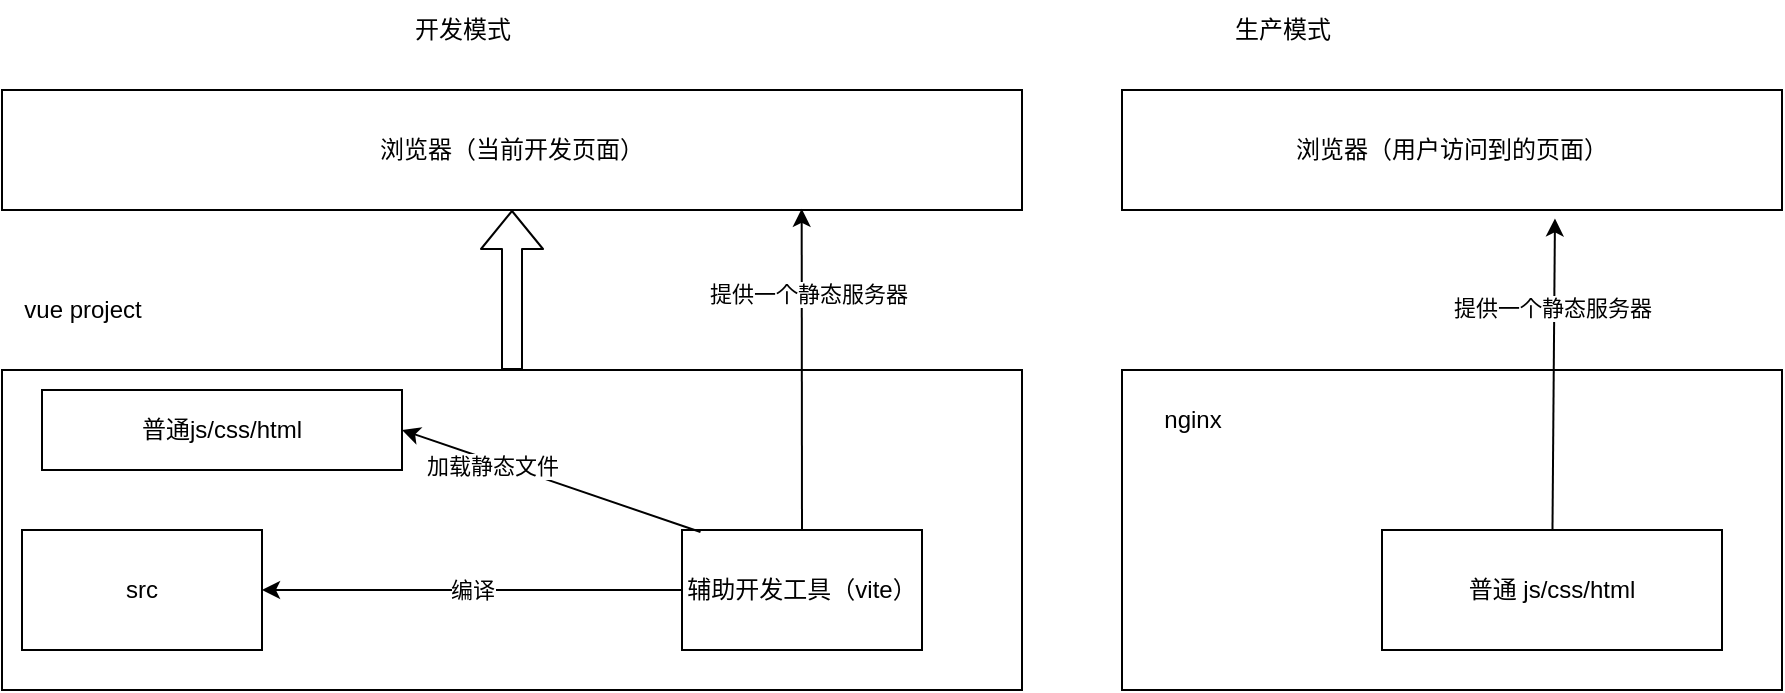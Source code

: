<mxfile>
    <diagram id="aty5RrLXs010oLeRenqG" name="Page-1">
        <mxGraphModel dx="746" dy="488" grid="1" gridSize="10" guides="1" tooltips="1" connect="1" arrows="1" fold="1" page="1" pageScale="1" pageWidth="850" pageHeight="1100" math="0" shadow="0">
            <root>
                <mxCell id="0"/>
                <mxCell id="1" parent="0"/>
                <mxCell id="2" value="浏览器（当前开发页面）" style="rounded=0;whiteSpace=wrap;html=1;" vertex="1" parent="1">
                    <mxGeometry x="120" y="50" width="510" height="60" as="geometry"/>
                </mxCell>
                <mxCell id="3" value="" style="rounded=0;whiteSpace=wrap;html=1;" vertex="1" parent="1">
                    <mxGeometry x="120" y="190" width="510" height="160" as="geometry"/>
                </mxCell>
                <mxCell id="4" value="vue project" style="text;html=1;align=center;verticalAlign=middle;resizable=0;points=[];autosize=1;strokeColor=none;fillColor=none;" vertex="1" parent="1">
                    <mxGeometry x="120" y="145" width="80" height="30" as="geometry"/>
                </mxCell>
                <mxCell id="5" value="src" style="rounded=0;whiteSpace=wrap;html=1;" vertex="1" parent="1">
                    <mxGeometry x="130" y="270" width="120" height="60" as="geometry"/>
                </mxCell>
                <mxCell id="6" value="辅助开发工具（vite）" style="rounded=0;whiteSpace=wrap;html=1;" vertex="1" parent="1">
                    <mxGeometry x="460" y="270" width="120" height="60" as="geometry"/>
                </mxCell>
                <mxCell id="7" value="编译" style="endArrow=classic;html=1;entryX=1;entryY=0.5;entryDx=0;entryDy=0;exitX=0;exitY=0.5;exitDx=0;exitDy=0;" edge="1" parent="1" source="6" target="5">
                    <mxGeometry width="50" height="50" relative="1" as="geometry">
                        <mxPoint x="360" y="280" as="sourcePoint"/>
                        <mxPoint x="410" y="230" as="targetPoint"/>
                    </mxGeometry>
                </mxCell>
                <mxCell id="9" value="" style="shape=flexArrow;endArrow=classic;html=1;entryX=0.5;entryY=1;entryDx=0;entryDy=0;exitX=0.5;exitY=0;exitDx=0;exitDy=0;" edge="1" parent="1" source="3" target="2">
                    <mxGeometry width="50" height="50" relative="1" as="geometry">
                        <mxPoint x="270" y="180" as="sourcePoint"/>
                        <mxPoint x="320" y="130" as="targetPoint"/>
                    </mxGeometry>
                </mxCell>
                <mxCell id="10" value="普通js/css/html" style="rounded=0;whiteSpace=wrap;html=1;" vertex="1" parent="1">
                    <mxGeometry x="140" y="200" width="180" height="40" as="geometry"/>
                </mxCell>
                <mxCell id="11" value="" style="endArrow=classic;html=1;entryX=0.784;entryY=0.99;entryDx=0;entryDy=0;exitX=0.5;exitY=0;exitDx=0;exitDy=0;entryPerimeter=0;" edge="1" parent="1" source="6" target="2">
                    <mxGeometry width="50" height="50" relative="1" as="geometry">
                        <mxPoint x="390" y="210" as="sourcePoint"/>
                        <mxPoint x="440" y="160" as="targetPoint"/>
                    </mxGeometry>
                </mxCell>
                <mxCell id="13" value="提供一个静态服务器" style="edgeLabel;html=1;align=center;verticalAlign=middle;resizable=0;points=[];" vertex="1" connectable="0" parent="11">
                    <mxGeometry x="0.469" y="-3" relative="1" as="geometry">
                        <mxPoint as="offset"/>
                    </mxGeometry>
                </mxCell>
                <mxCell id="14" value="" style="endArrow=classic;html=1;entryX=1;entryY=0.5;entryDx=0;entryDy=0;exitX=0.077;exitY=0.017;exitDx=0;exitDy=0;exitPerimeter=0;" edge="1" parent="1" source="6" target="10">
                    <mxGeometry width="50" height="50" relative="1" as="geometry">
                        <mxPoint x="320" y="420" as="sourcePoint"/>
                        <mxPoint x="370" y="370" as="targetPoint"/>
                    </mxGeometry>
                </mxCell>
                <mxCell id="15" value="加载静态文件" style="edgeLabel;html=1;align=center;verticalAlign=middle;resizable=0;points=[];" vertex="1" connectable="0" parent="14">
                    <mxGeometry x="0.393" y="2" relative="1" as="geometry">
                        <mxPoint as="offset"/>
                    </mxGeometry>
                </mxCell>
                <mxCell id="16" value="" style="rounded=0;whiteSpace=wrap;html=1;" vertex="1" parent="1">
                    <mxGeometry x="680" y="190" width="330" height="160" as="geometry"/>
                </mxCell>
                <mxCell id="17" value="浏览器（用户访问到的页面）" style="rounded=0;whiteSpace=wrap;html=1;" vertex="1" parent="1">
                    <mxGeometry x="680" y="50" width="330" height="60" as="geometry"/>
                </mxCell>
                <mxCell id="18" value="nginx" style="text;html=1;align=center;verticalAlign=middle;resizable=0;points=[];autosize=1;strokeColor=none;fillColor=none;" vertex="1" parent="1">
                    <mxGeometry x="690" y="200" width="50" height="30" as="geometry"/>
                </mxCell>
                <mxCell id="19" value="普通 js/css/html" style="rounded=0;whiteSpace=wrap;html=1;" vertex="1" parent="1">
                    <mxGeometry x="810" y="270" width="170" height="60" as="geometry"/>
                </mxCell>
                <mxCell id="20" value="" style="endArrow=classic;html=1;entryX=0.656;entryY=1.07;entryDx=0;entryDy=0;entryPerimeter=0;" edge="1" parent="1" source="19" target="17">
                    <mxGeometry width="50" height="50" relative="1" as="geometry">
                        <mxPoint x="560" y="470" as="sourcePoint"/>
                        <mxPoint x="610" y="420" as="targetPoint"/>
                    </mxGeometry>
                </mxCell>
                <mxCell id="21" value="提供一个静态服务器" style="edgeLabel;html=1;align=center;verticalAlign=middle;resizable=0;points=[];" vertex="1" connectable="0" parent="20">
                    <mxGeometry x="0.425" y="1" relative="1" as="geometry">
                        <mxPoint as="offset"/>
                    </mxGeometry>
                </mxCell>
                <mxCell id="22" value="开发模式" style="text;html=1;align=center;verticalAlign=middle;resizable=0;points=[];autosize=1;strokeColor=none;fillColor=none;" vertex="1" parent="1">
                    <mxGeometry x="315" y="5" width="70" height="30" as="geometry"/>
                </mxCell>
                <mxCell id="23" value="生产模式" style="text;html=1;align=center;verticalAlign=middle;resizable=0;points=[];autosize=1;strokeColor=none;fillColor=none;" vertex="1" parent="1">
                    <mxGeometry x="725" y="5" width="70" height="30" as="geometry"/>
                </mxCell>
            </root>
        </mxGraphModel>
    </diagram>
</mxfile>